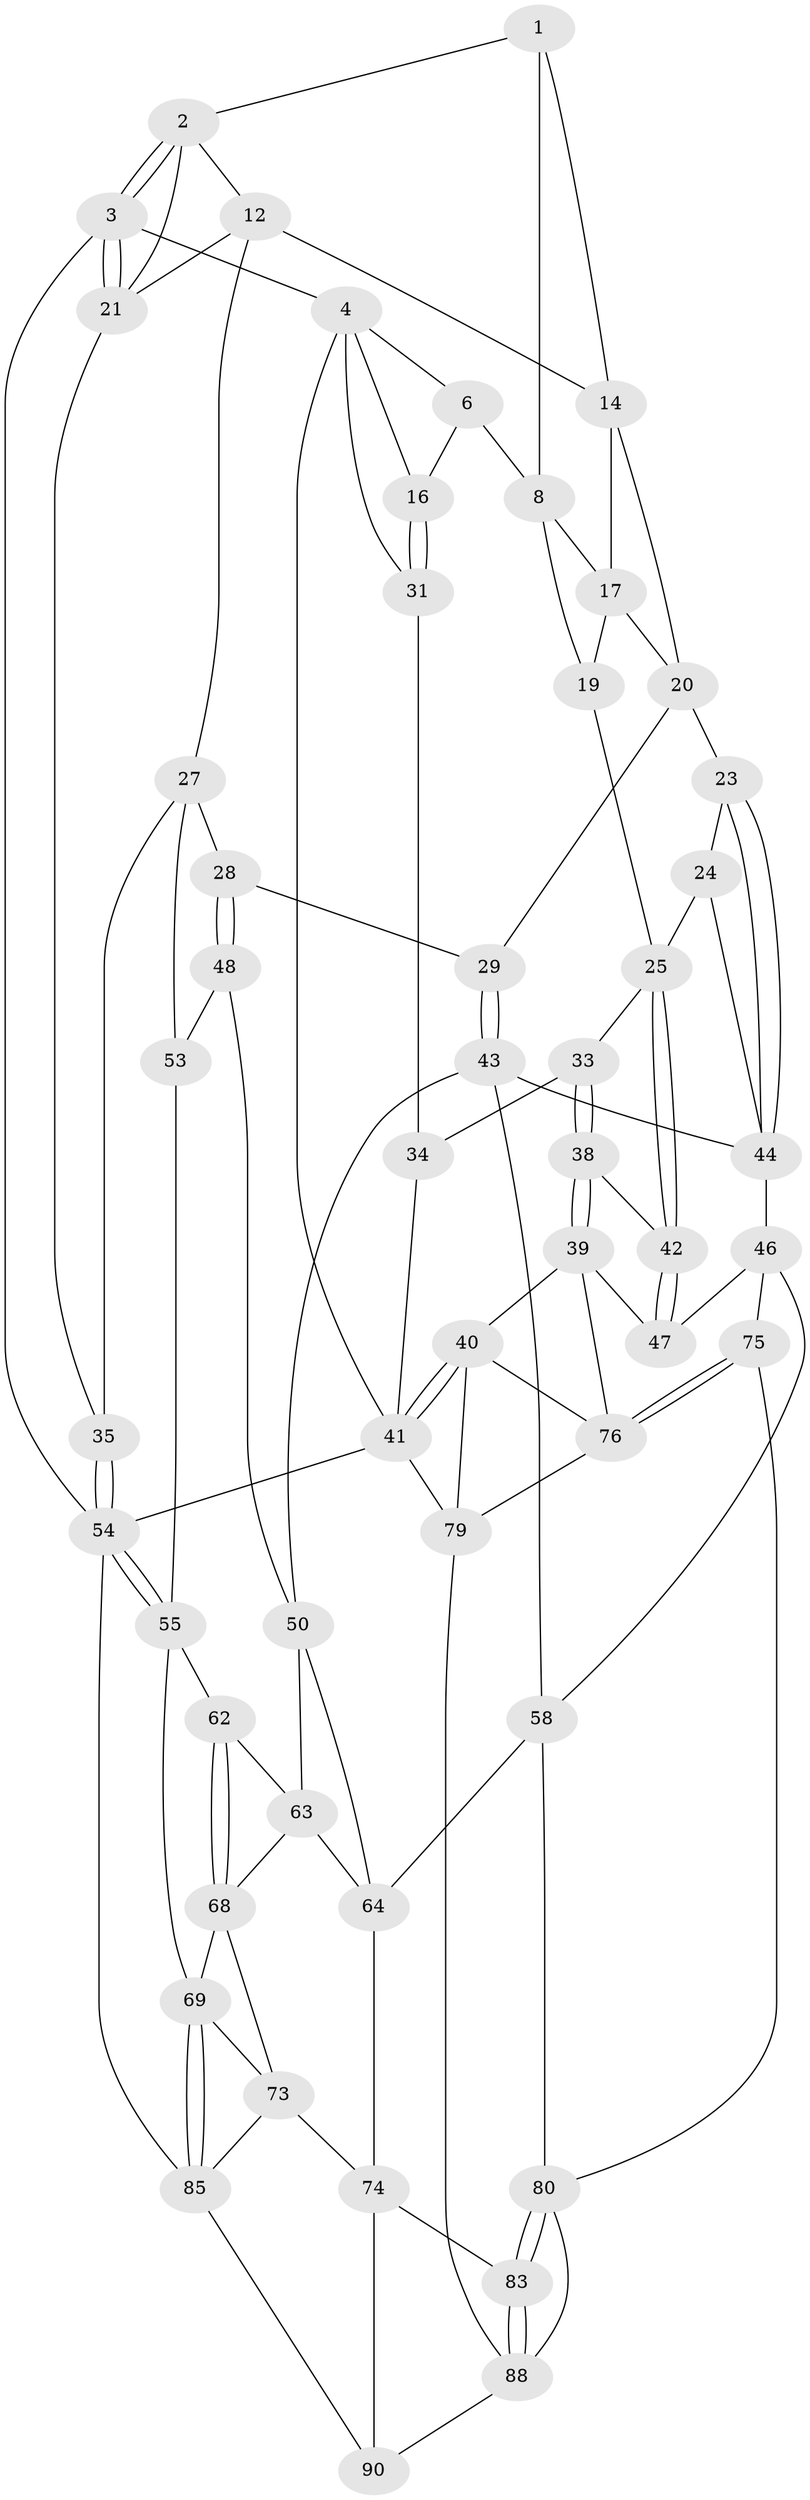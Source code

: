 // Generated by graph-tools (version 1.1) at 2025/24/03/03/25 07:24:38]
// undirected, 53 vertices, 115 edges
graph export_dot {
graph [start="1"]
  node [color=gray90,style=filled];
  1 [pos="+0.40716899230058334+0",super="+7"];
  2 [pos="+0.7860952065338144+0",super="+11"];
  3 [pos="+1+0"];
  4 [pos="+0+0",super="+5"];
  6 [pos="+0.32611663575092437+0",super="+10"];
  8 [pos="+0.45017719584257115+0.006774819269566392",super="+9"];
  12 [pos="+0.7693540021895403+0.09992764611520306",super="+13"];
  14 [pos="+0.5955529205077722+0.14816842160950736",super="+15"];
  16 [pos="+0.25562518760236164+0.20196007917336908"];
  17 [pos="+0.4537034100127031+0.13539724901435898",super="+18"];
  19 [pos="+0.3609068120296178+0.21359676933093003"];
  20 [pos="+0.5561813576816498+0.17760527777178092",super="+22"];
  21 [pos="+1+0.07996143167030711",super="+30"];
  23 [pos="+0.45337390559867347+0.3421465393764243"];
  24 [pos="+0.4385399062889009+0.3420396825212497"];
  25 [pos="+0.43605577594079853+0.3416508768146879",super="+26"];
  27 [pos="+0.750267235107508+0.27926850446350576",super="+36"];
  28 [pos="+0.7393908597226636+0.3054433642715941"];
  29 [pos="+0.7189226427267403+0.31891938757292965"];
  31 [pos="+0.2376022087822586+0.2117967293640681",super="+32"];
  33 [pos="+0.2673776750768051+0.3630213602234305"];
  34 [pos="+0.20907755324624935+0.31071473723152043",super="+37"];
  35 [pos="+1+0.34280956209985847"];
  38 [pos="+0.2991950620886945+0.4259669487268533"];
  39 [pos="+0.1019940240898671+0.5799691607509093",super="+60"];
  40 [pos="+0.07595687488251224+0.5818153409828233",super="+78"];
  41 [pos="+0+0.5749327503778143",super="+72"];
  42 [pos="+0.3580323986611287+0.4327481860942748"];
  43 [pos="+0.6219019932124273+0.41993441899434186",super="+52"];
  44 [pos="+0.549963909880065+0.4221461123529435",super="+45"];
  46 [pos="+0.4489669407470546+0.635351019828266",super="+59"];
  47 [pos="+0.43018253570185494+0.6345436193299776"];
  48 [pos="+0.7849985917784148+0.4254764725107099",super="+49"];
  50 [pos="+0.7944483413812948+0.4914551055090062",super="+51"];
  53 [pos="+0.91533828091001+0.4044505011599009",super="+57"];
  54 [pos="+1+0.573965081136113",super="+61"];
  55 [pos="+1+0.5761744697039641",super="+56"];
  58 [pos="+0.48822745781391463+0.6468554118479692",super="+67"];
  62 [pos="+0.8116231530065012+0.6435534640465237"];
  63 [pos="+0.7933234686035605+0.4975075818826108",super="+66"];
  64 [pos="+0.6430512642095728+0.686870010287868",super="+65"];
  68 [pos="+0.7936115824860581+0.6857732716840176",super="+71"];
  69 [pos="+0.974660081594991+0.6905606011206008",super="+70"];
  73 [pos="+0.799774280700946+0.862696616675712",super="+84"];
  74 [pos="+0.778242613763493+0.863835498435673",super="+82"];
  75 [pos="+0.48506445066832204+0.8510907984458185"];
  76 [pos="+0.2811139890414791+1",super="+77"];
  79 [pos="+0.19292810068274754+1",super="+87"];
  80 [pos="+0.6184150697482707+0.818526181755549",super="+81"];
  83 [pos="+0.7379167855587195+0.8956258875313154"];
  85 [pos="+1+1",super="+86"];
  88 [pos="+0.5958146035579223+1",super="+89"];
  90 [pos="+1+1"];
  1 -- 2;
  1 -- 8;
  1 -- 14;
  2 -- 3;
  2 -- 3;
  2 -- 12;
  2 -- 21;
  3 -- 4;
  3 -- 21;
  3 -- 21;
  3 -- 54;
  4 -- 41;
  4 -- 16;
  4 -- 6;
  4 -- 31;
  6 -- 16;
  6 -- 8;
  8 -- 17;
  8 -- 19;
  12 -- 27;
  12 -- 14;
  12 -- 21;
  14 -- 20;
  14 -- 17;
  16 -- 31;
  16 -- 31;
  17 -- 19;
  17 -- 20;
  19 -- 25;
  20 -- 29;
  20 -- 23;
  21 -- 35;
  23 -- 24;
  23 -- 44;
  23 -- 44;
  24 -- 25;
  24 -- 44;
  25 -- 42;
  25 -- 42;
  25 -- 33;
  27 -- 28;
  27 -- 35;
  27 -- 53;
  28 -- 29;
  28 -- 48;
  28 -- 48;
  29 -- 43;
  29 -- 43;
  31 -- 34 [weight=2];
  33 -- 34;
  33 -- 38;
  33 -- 38;
  34 -- 41;
  35 -- 54;
  35 -- 54;
  38 -- 39;
  38 -- 39;
  38 -- 42;
  39 -- 40;
  39 -- 76;
  39 -- 47;
  40 -- 41;
  40 -- 41;
  40 -- 76;
  40 -- 79;
  41 -- 79;
  41 -- 54;
  42 -- 47;
  42 -- 47;
  43 -- 44;
  43 -- 50;
  43 -- 58;
  44 -- 46;
  46 -- 47;
  46 -- 58;
  46 -- 75;
  48 -- 53 [weight=2];
  48 -- 50;
  50 -- 63;
  50 -- 64;
  53 -- 55;
  54 -- 55;
  54 -- 55;
  54 -- 85;
  55 -- 69;
  55 -- 62;
  58 -- 64;
  58 -- 80;
  62 -- 63;
  62 -- 68;
  62 -- 68;
  63 -- 64;
  63 -- 68;
  64 -- 74;
  68 -- 73;
  68 -- 69;
  69 -- 85;
  69 -- 85;
  69 -- 73;
  73 -- 74;
  73 -- 85;
  74 -- 83;
  74 -- 90;
  75 -- 76;
  75 -- 76;
  75 -- 80;
  76 -- 79;
  79 -- 88;
  80 -- 83;
  80 -- 83;
  80 -- 88;
  83 -- 88;
  83 -- 88;
  85 -- 90;
  88 -- 90;
}
